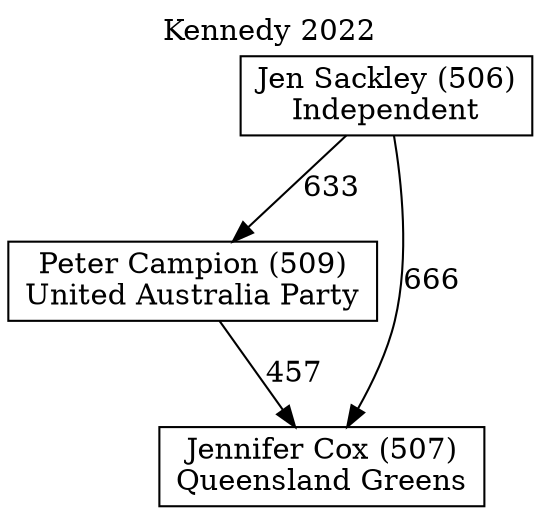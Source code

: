 // House preference flow
digraph "Jennifer Cox (507)_Kennedy_2022" {
	graph [label="Kennedy 2022" labelloc=t mclimit=10]
	node [shape=box]
	"Jen Sackley (506)" [label="Jen Sackley (506)
Independent"]
	"Peter Campion (509)" [label="Peter Campion (509)
United Australia Party"]
	"Jennifer Cox (507)" [label="Jennifer Cox (507)
Queensland Greens"]
	"Peter Campion (509)" -> "Jennifer Cox (507)" [label=457]
	"Jen Sackley (506)" -> "Jennifer Cox (507)" [label=666]
	"Jen Sackley (506)" -> "Peter Campion (509)" [label=633]
}

